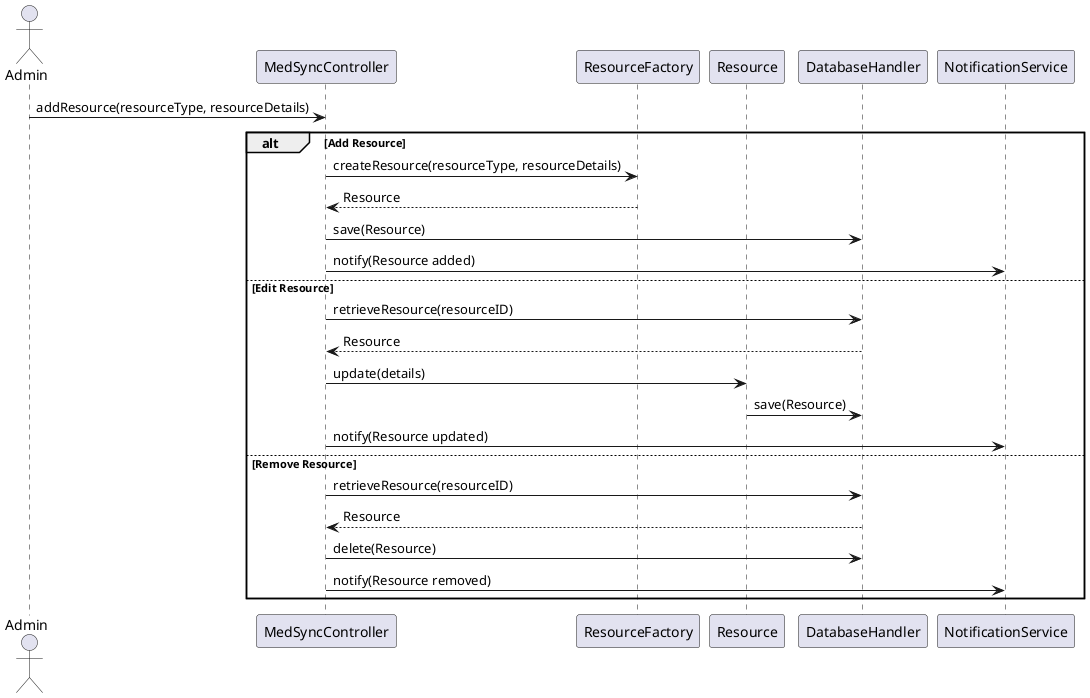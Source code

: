 @startuml ManageResourcesSequenceDiagram

actor Admin
participant MedSyncController
participant ResourceFactory
participant Resource
participant DatabaseHandler
participant NotificationService

Admin -> MedSyncController : addResource(resourceType, resourceDetails)

alt Add Resource
  MedSyncController -> ResourceFactory : createResource(resourceType, resourceDetails)
  ResourceFactory --> MedSyncController : Resource
  MedSyncController -> DatabaseHandler : save(Resource)
  MedSyncController -> NotificationService : notify(Resource added)
else Edit Resource
  MedSyncController -> DatabaseHandler : retrieveResource(resourceID)
  DatabaseHandler --> MedSyncController : Resource
  MedSyncController -> Resource : update(details)
  Resource -> DatabaseHandler : save(Resource)
  MedSyncController -> NotificationService : notify(Resource updated)
else Remove Resource
  MedSyncController -> DatabaseHandler : retrieveResource(resourceID)
  DatabaseHandler --> MedSyncController : Resource
  MedSyncController -> DatabaseHandler : delete(Resource)
  MedSyncController -> NotificationService : notify(Resource removed)
end

@enduml